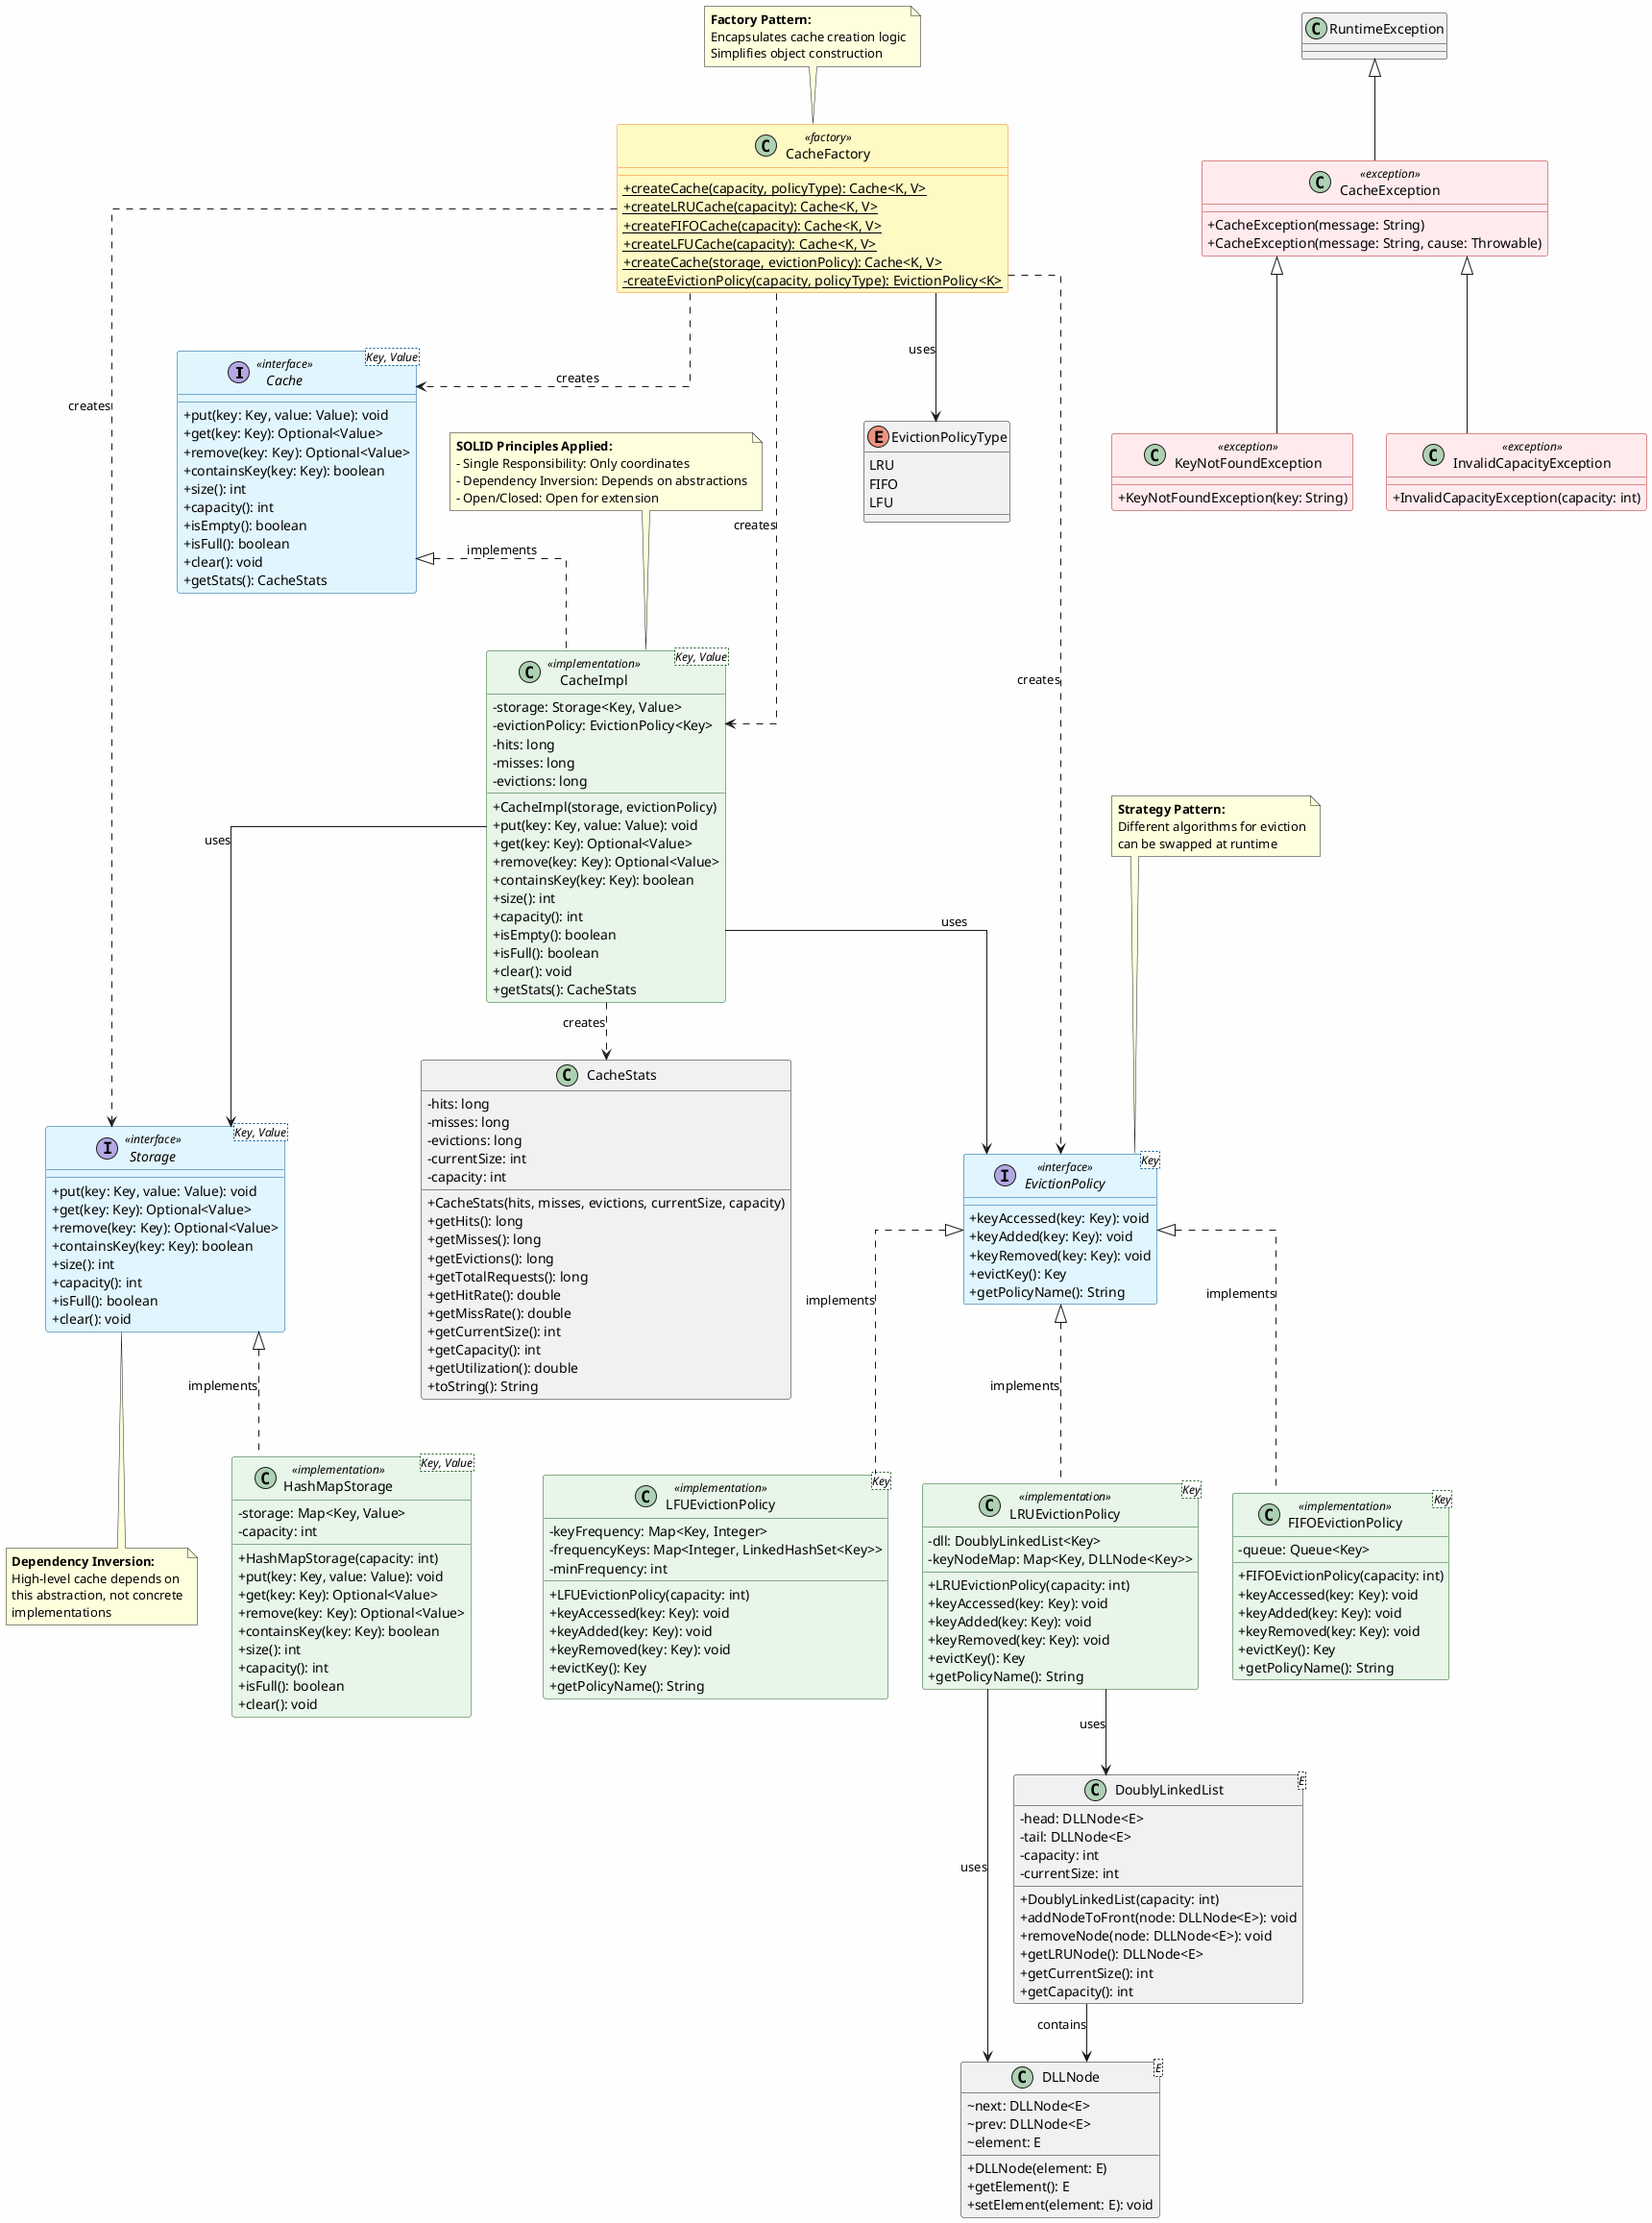 @startuml Cache System Design - Class Diagram

' ========================================
' CACHE SYSTEM DESIGN - CLASS DIAGRAM
' Following SOLID Principles and LLD
' ========================================

skinparam classAttributeIconSize 0
skinparam linetype ortho
skinparam backgroundColor #FEFEFE
skinparam class {
    BackgroundColor<<interface>> #E1F5FE
    BorderColor<<interface>> #01579B
    BackgroundColor<<exception>> #FFEBEE
    BorderColor<<exception>> #B71C1C
    BackgroundColor<<factory>> #FFF9C4
    BorderColor<<factory>> #F57F17
    BackgroundColor<<implementation>> #E8F5E9
    BorderColor<<implementation>> #1B5E20
}

' ========================================
' CACHE INTERFACE AND IMPLEMENTATION
' ========================================

interface Cache<Key, Value> <<interface>> {
    + put(key: Key, value: Value): void
    + get(key: Key): Optional<Value>
    + remove(key: Key): Optional<Value>
    + containsKey(key: Key): boolean
    + size(): int
    + capacity(): int
    + isEmpty(): boolean
    + isFull(): boolean
    + clear(): void
    + getStats(): CacheStats
}

class CacheImpl<Key, Value> <<implementation>> {
    - storage: Storage<Key, Value>
    - evictionPolicy: EvictionPolicy<Key>
    - hits: long
    - misses: long
    - evictions: long
    
    + CacheImpl(storage, evictionPolicy)
    + put(key: Key, value: Value): void
    + get(key: Key): Optional<Value>
    + remove(key: Key): Optional<Value>
    + containsKey(key: Key): boolean
    + size(): int
    + capacity(): int
    + isEmpty(): boolean
    + isFull(): boolean
    + clear(): void
    + getStats(): CacheStats
}

class CacheStats {
    - hits: long
    - misses: long
    - evictions: long
    - currentSize: int
    - capacity: int
    
    + CacheStats(hits, misses, evictions, currentSize, capacity)
    + getHits(): long
    + getMisses(): long
    + getEvictions(): long
    + getTotalRequests(): long
    + getHitRate(): double
    + getMissRate(): double
    + getCurrentSize(): int
    + getCapacity(): int
    + getUtilization(): double
    + toString(): String
}

' ========================================
' STORAGE ABSTRACTION
' ========================================

interface Storage<Key, Value> <<interface>> {
    + put(key: Key, value: Value): void
    + get(key: Key): Optional<Value>
    + remove(key: Key): Optional<Value>
    + containsKey(key: Key): boolean
    + size(): int
    + capacity(): int
    + isFull(): boolean
    + clear(): void
}

class HashMapStorage<Key, Value> <<implementation>> {
    - storage: Map<Key, Value>
    - capacity: int
    
    + HashMapStorage(capacity: int)
    + put(key: Key, value: Value): void
    + get(key: Key): Optional<Value>
    + remove(key: Key): Optional<Value>
    + containsKey(key: Key): boolean
    + size(): int
    + capacity(): int
    + isFull(): boolean
    + clear(): void
}

' ========================================
' EVICTION POLICY ABSTRACTION
' ========================================

interface EvictionPolicy<Key> <<interface>> {
    + keyAccessed(key: Key): void
    + keyAdded(key: Key): void
    + keyRemoved(key: Key): void
    + evictKey(): Key
    + getPolicyName(): String
}

class LRUEvictionPolicy<Key> <<implementation>> {
    - dll: DoublyLinkedList<Key>
    - keyNodeMap: Map<Key, DLLNode<Key>>
    
    + LRUEvictionPolicy(capacity: int)
    + keyAccessed(key: Key): void
    + keyAdded(key: Key): void
    + keyRemoved(key: Key): void
    + evictKey(): Key
    + getPolicyName(): String
}

class FIFOEvictionPolicy<Key> <<implementation>> {
    - queue: Queue<Key>
    
    + FIFOEvictionPolicy(capacity: int)
    + keyAccessed(key: Key): void
    + keyAdded(key: Key): void
    + keyRemoved(key: Key): void
    + evictKey(): Key
    + getPolicyName(): String
}

class LFUEvictionPolicy<Key> <<implementation>> {
    - keyFrequency: Map<Key, Integer>
    - frequencyKeys: Map<Integer, LinkedHashSet<Key>>
    - minFrequency: int
    
    + LFUEvictionPolicy(capacity: int)
    + keyAccessed(key: Key): void
    + keyAdded(key: Key): void
    + keyRemoved(key: Key): void
    + evictKey(): Key
    + getPolicyName(): String
}

' ========================================
' DATA STRUCTURES (for LRU)
' ========================================

class DoublyLinkedList<E> {
    - head: DLLNode<E>
    - tail: DLLNode<E>
    - capacity: int
    - currentSize: int
    
    + DoublyLinkedList(capacity: int)
    + addNodeToFront(node: DLLNode<E>): void
    + removeNode(node: DLLNode<E>): void
    + getLRUNode(): DLLNode<E>
    + getCurrentSize(): int
    + getCapacity(): int
}

class DLLNode<E> {
    ~ next: DLLNode<E>
    ~ prev: DLLNode<E>
    ~ element: E
    
    + DLLNode(element: E)
    + getElement(): E
    + setElement(element: E): void
}

' ========================================
' FACTORY PATTERN
' ========================================

class CacheFactory <<factory>> {
    + {static} createCache(capacity, policyType): Cache<K, V>
    + {static} createLRUCache(capacity): Cache<K, V>
    + {static} createFIFOCache(capacity): Cache<K, V>
    + {static} createLFUCache(capacity): Cache<K, V>
    + {static} createCache(storage, evictionPolicy): Cache<K, V>
    - {static} createEvictionPolicy(capacity, policyType): EvictionPolicy<K>
}

enum EvictionPolicyType {
    LRU
    FIFO
    LFU
}

' ========================================
' EXCEPTIONS
' ========================================

class CacheException <<exception>> {
    + CacheException(message: String)
    + CacheException(message: String, cause: Throwable)
}

class KeyNotFoundException <<exception>> {
    + KeyNotFoundException(key: String)
}

class InvalidCapacityException <<exception>> {
    + InvalidCapacityException(capacity: int)
}

class RuntimeException {
}

' ========================================
' RELATIONSHIPS
' ========================================

' Cache Implementation
Cache <|.. CacheImpl : implements
CacheImpl --> Storage : uses
CacheImpl --> EvictionPolicy : uses
CacheImpl ..> CacheStats : creates

' Storage Implementation
Storage <|.. HashMapStorage : implements

' Eviction Policy Implementations
EvictionPolicy <|.. LRUEvictionPolicy : implements
EvictionPolicy <|.. FIFOEvictionPolicy : implements
EvictionPolicy <|.. LFUEvictionPolicy : implements

' LRU uses DoublyLinkedList
LRUEvictionPolicy --> DoublyLinkedList : uses
LRUEvictionPolicy --> DLLNode : uses
DoublyLinkedList --> DLLNode : contains

' Factory Pattern
CacheFactory ..> Cache : creates
CacheFactory ..> CacheImpl : creates
CacheFactory ..> Storage : creates
CacheFactory ..> EvictionPolicy : creates
CacheFactory --> EvictionPolicyType : uses

' Exception Hierarchy
RuntimeException <|-- CacheException
CacheException <|-- KeyNotFoundException
CacheException <|-- InvalidCapacityException

' Notes
note top of CacheImpl
    **SOLID Principles Applied:**
    - Single Responsibility: Only coordinates
    - Dependency Inversion: Depends on abstractions
    - Open/Closed: Open for extension
end note

note top of EvictionPolicy
    **Strategy Pattern:**
    Different algorithms for eviction
    can be swapped at runtime
end note

note top of CacheFactory
    **Factory Pattern:**
    Encapsulates cache creation logic
    Simplifies object construction
end note

note bottom of Storage
    **Dependency Inversion:**
    High-level cache depends on
    this abstraction, not concrete
    implementations
end note

@enduml

